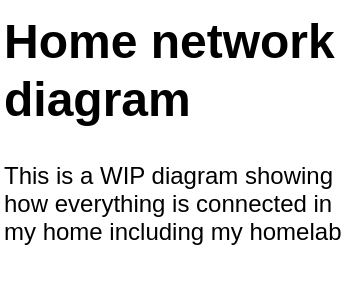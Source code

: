 <mxfile version="26.0.4">
  <diagram name="Strona-1" id="c445Fo20q1HLYoNn5whP">
    <mxGraphModel dx="1434" dy="784" grid="1" gridSize="10" guides="1" tooltips="1" connect="1" arrows="1" fold="1" page="1" pageScale="1" pageWidth="827" pageHeight="1169" math="0" shadow="0">
      <root>
        <mxCell id="0" />
        <mxCell id="1" parent="0" />
        <mxCell id="YA6DJJgO4RK9DE_Gpj88-1" value="&lt;h1 style=&quot;margin-top: 0px;&quot;&gt;Home network diagram&lt;/h1&gt;&lt;p&gt;This is a WIP diagram showing how everything is connected in my home including my homelab&lt;/p&gt;" style="text;html=1;whiteSpace=wrap;overflow=hidden;rounded=0;" vertex="1" parent="1">
          <mxGeometry x="10" y="60" width="180" height="140" as="geometry" />
        </mxCell>
      </root>
    </mxGraphModel>
  </diagram>
</mxfile>
